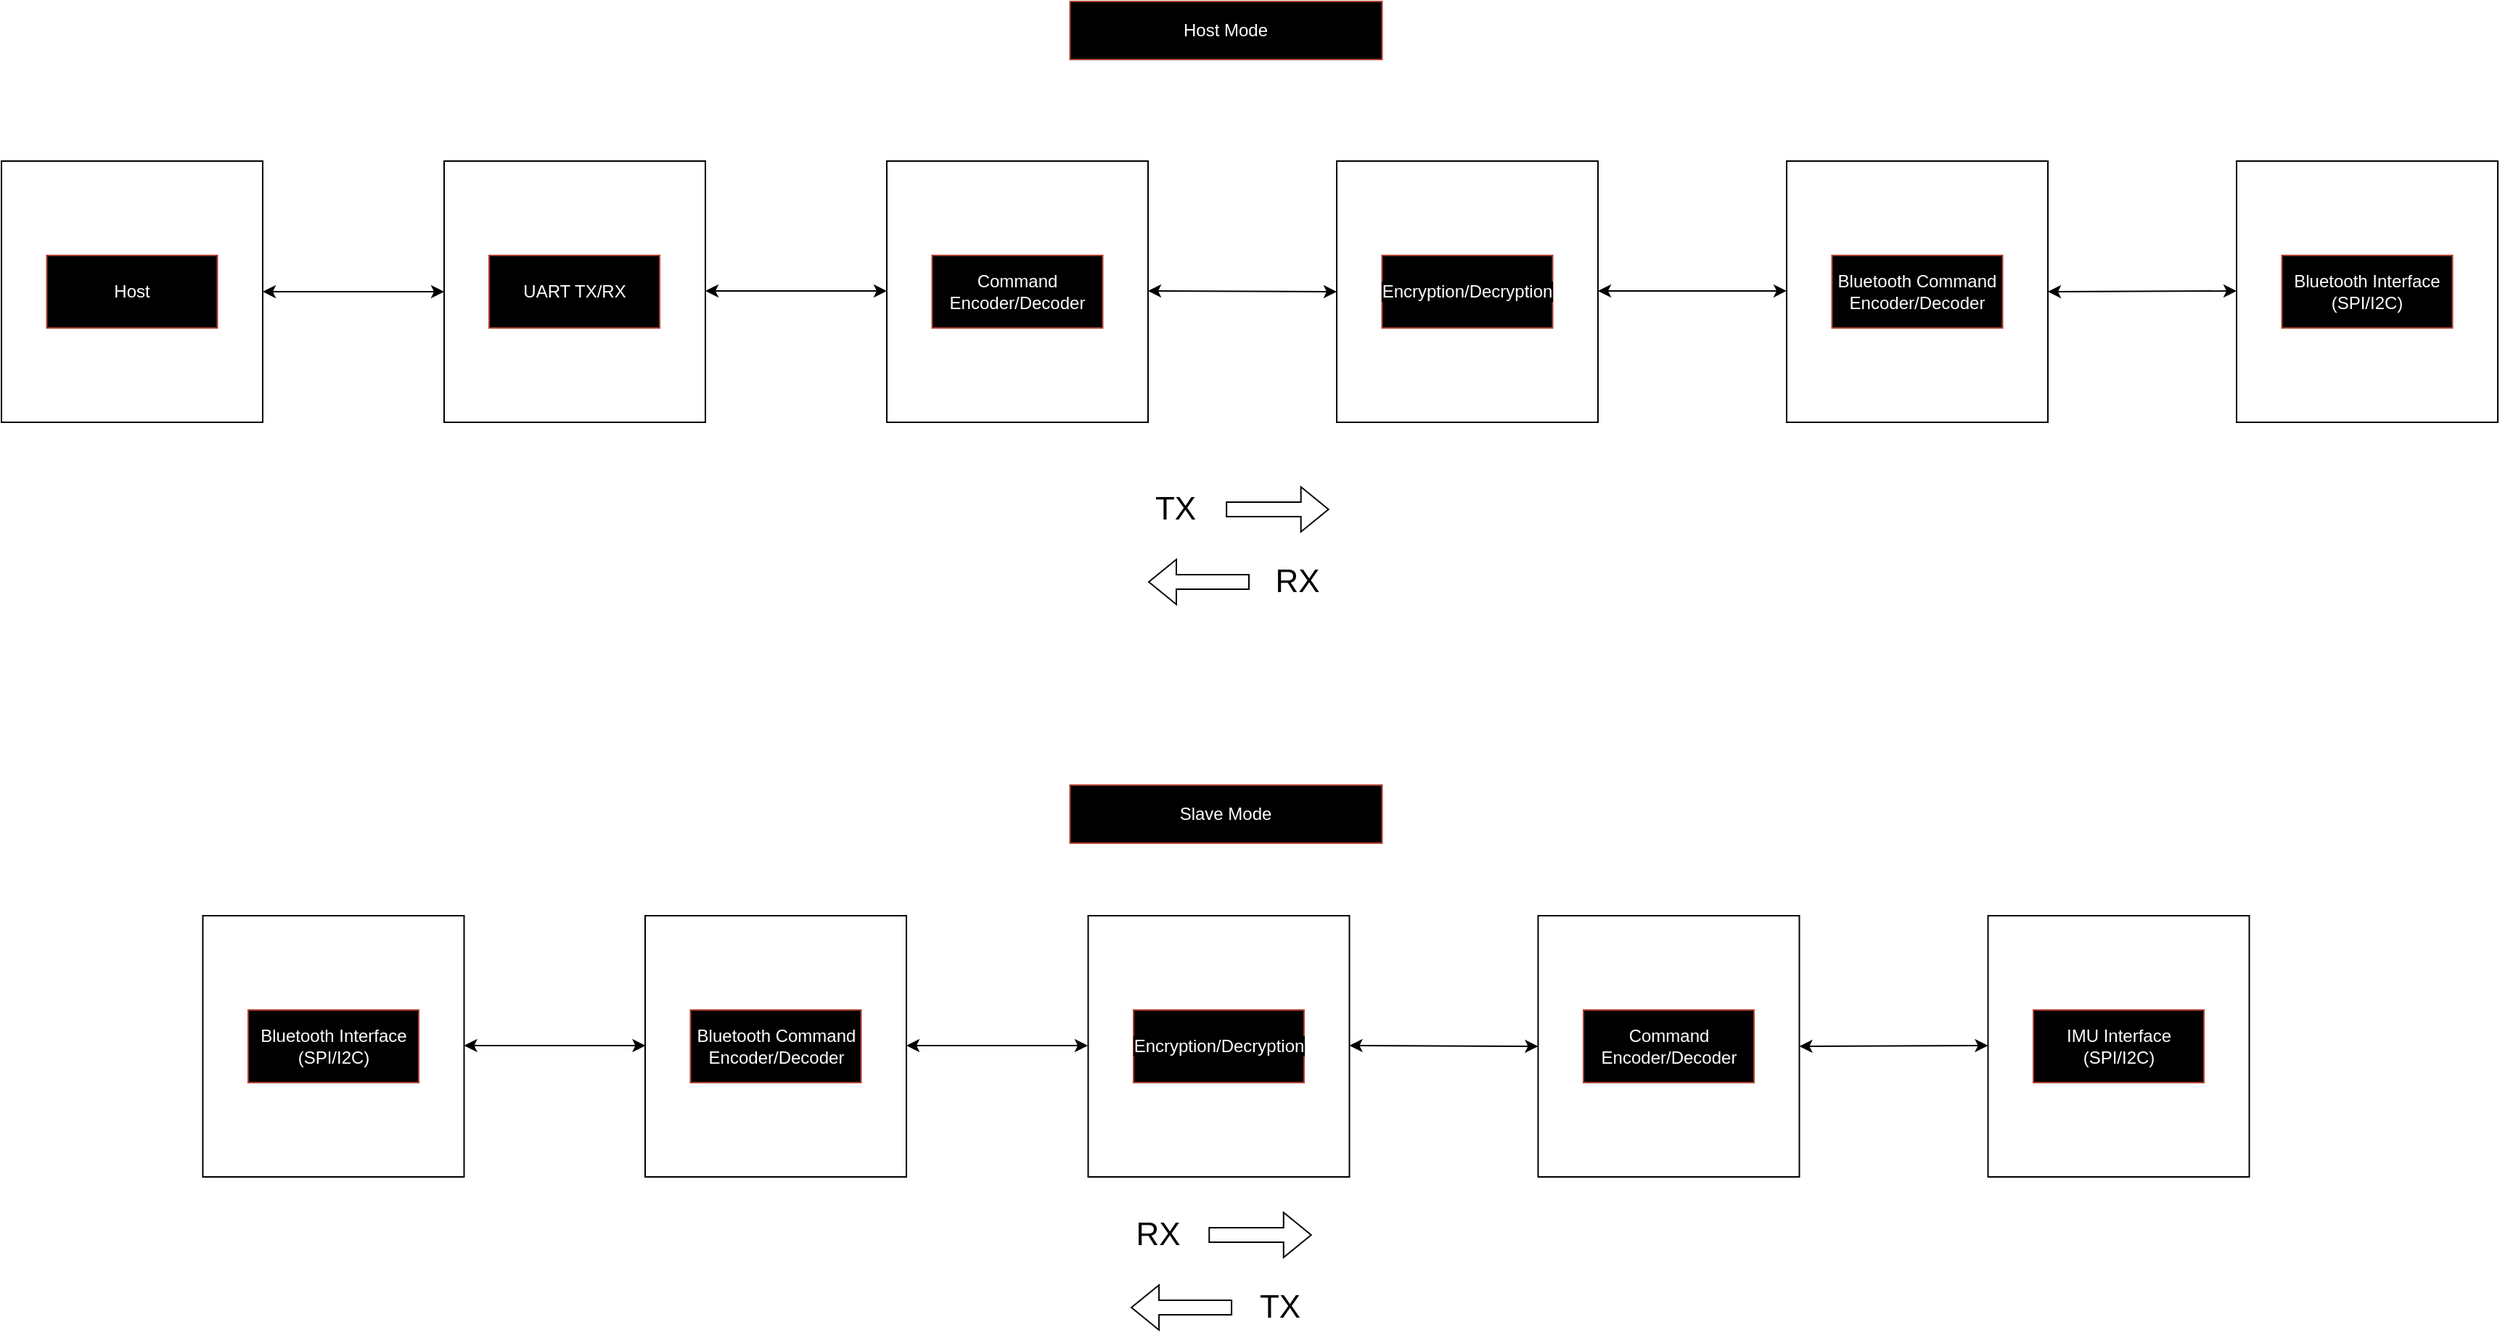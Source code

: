 <mxfile version="22.0.4" type="device">
  <diagram name="Page-1" id="IiBHPubRIJhhDQsWKsMC">
    <mxGraphModel dx="792" dy="1132" grid="1" gridSize="10" guides="1" tooltips="1" connect="1" arrows="1" fold="1" page="1" pageScale="1" pageWidth="850" pageHeight="1100" math="0" shadow="0">
      <root>
        <mxCell id="0" />
        <mxCell id="1" parent="0" />
        <mxCell id="DzXna4c_Wik_IqMQuETI-1" value="" style="whiteSpace=wrap;html=1;aspect=fixed;" vertex="1" parent="1">
          <mxGeometry x="30" y="210" width="180" height="180" as="geometry" />
        </mxCell>
        <mxCell id="DzXna4c_Wik_IqMQuETI-2" value="" style="whiteSpace=wrap;html=1;aspect=fixed;" vertex="1" parent="1">
          <mxGeometry x="950" y="210" width="180" height="180" as="geometry" />
        </mxCell>
        <mxCell id="DzXna4c_Wik_IqMQuETI-3" value="" style="whiteSpace=wrap;html=1;aspect=fixed;" vertex="1" parent="1">
          <mxGeometry x="335" y="210" width="180" height="180" as="geometry" />
        </mxCell>
        <mxCell id="DzXna4c_Wik_IqMQuETI-4" value="" style="whiteSpace=wrap;html=1;aspect=fixed;" vertex="1" parent="1">
          <mxGeometry x="640" y="210" width="180" height="180" as="geometry" />
        </mxCell>
        <mxCell id="DzXna4c_Wik_IqMQuETI-5" value="" style="whiteSpace=wrap;html=1;aspect=fixed;" vertex="1" parent="1">
          <mxGeometry x="168.75" y="730" width="180" height="180" as="geometry" />
        </mxCell>
        <mxCell id="DzXna4c_Wik_IqMQuETI-6" value="" style="whiteSpace=wrap;html=1;aspect=fixed;" vertex="1" parent="1">
          <mxGeometry x="1570" y="210" width="180" height="180" as="geometry" />
        </mxCell>
        <mxCell id="DzXna4c_Wik_IqMQuETI-7" value="" style="whiteSpace=wrap;html=1;aspect=fixed;" vertex="1" parent="1">
          <mxGeometry x="1260" y="210" width="180" height="180" as="geometry" />
        </mxCell>
        <mxCell id="DzXna4c_Wik_IqMQuETI-8" value="" style="endArrow=classic;startArrow=classic;html=1;rounded=0;exitX=1;exitY=0.5;exitDx=0;exitDy=0;entryX=0;entryY=0.5;entryDx=0;entryDy=0;" edge="1" parent="1" source="DzXna4c_Wik_IqMQuETI-1" target="DzXna4c_Wik_IqMQuETI-3">
          <mxGeometry width="50" height="50" relative="1" as="geometry">
            <mxPoint x="230" y="320" as="sourcePoint" />
            <mxPoint x="280" y="270" as="targetPoint" />
          </mxGeometry>
        </mxCell>
        <mxCell id="DzXna4c_Wik_IqMQuETI-9" value="&lt;font style=&quot;background-color: rgb(0, 0, 0);&quot; color=&quot;#ffffff&quot;&gt;Host Mode&lt;/font&gt;" style="text;align=center;html=1;verticalAlign=middle;whiteSpace=wrap;rounded=0;fillColor=#000000;strokeColor=#ae4132;" vertex="1" parent="1">
          <mxGeometry x="766.25" y="100" width="215" height="40" as="geometry" />
        </mxCell>
        <mxCell id="DzXna4c_Wik_IqMQuETI-11" value="&lt;font style=&quot;background-color: rgb(0, 0, 0);&quot; color=&quot;#ffffff&quot;&gt;Host&lt;/font&gt;" style="text;align=center;html=1;verticalAlign=middle;whiteSpace=wrap;rounded=0;fillColor=#000000;strokeColor=#ae4132;" vertex="1" parent="1">
          <mxGeometry x="61.25" y="275" width="117.5" height="50" as="geometry" />
        </mxCell>
        <mxCell id="DzXna4c_Wik_IqMQuETI-13" value="&lt;font style=&quot;background-color: rgb(0, 0, 0);&quot; color=&quot;#ffffff&quot;&gt;Command Encoder/Decoder&lt;/font&gt;" style="text;align=center;html=1;verticalAlign=middle;whiteSpace=wrap;rounded=0;fillColor=#000000;strokeColor=#ae4132;" vertex="1" parent="1">
          <mxGeometry x="671.25" y="275" width="117.5" height="50" as="geometry" />
        </mxCell>
        <mxCell id="DzXna4c_Wik_IqMQuETI-14" value="&lt;font style=&quot;background-color: rgb(0, 0, 0);&quot; color=&quot;#ffffff&quot;&gt;UART TX/RX&lt;/font&gt;" style="text;align=center;html=1;verticalAlign=middle;whiteSpace=wrap;rounded=0;fillColor=#000000;strokeColor=#ae4132;" vertex="1" parent="1">
          <mxGeometry x="366" y="275" width="117.5" height="50" as="geometry" />
        </mxCell>
        <mxCell id="DzXna4c_Wik_IqMQuETI-15" value="" style="endArrow=classic;startArrow=classic;html=1;rounded=0;exitX=1;exitY=0.5;exitDx=0;exitDy=0;entryX=0;entryY=0.5;entryDx=0;entryDy=0;" edge="1" parent="1">
          <mxGeometry width="50" height="50" relative="1" as="geometry">
            <mxPoint x="515" y="299.5" as="sourcePoint" />
            <mxPoint x="640" y="299.5" as="targetPoint" />
          </mxGeometry>
        </mxCell>
        <mxCell id="DzXna4c_Wik_IqMQuETI-16" value="" style="endArrow=classic;startArrow=classic;html=1;rounded=0;exitX=1;exitY=0.5;exitDx=0;exitDy=0;entryX=0;entryY=0.5;entryDx=0;entryDy=0;" edge="1" parent="1" target="DzXna4c_Wik_IqMQuETI-2">
          <mxGeometry width="50" height="50" relative="1" as="geometry">
            <mxPoint x="820" y="299.5" as="sourcePoint" />
            <mxPoint x="945" y="299.5" as="targetPoint" />
          </mxGeometry>
        </mxCell>
        <mxCell id="DzXna4c_Wik_IqMQuETI-17" value="&lt;font style=&quot;background-color: rgb(0, 0, 0);&quot; color=&quot;#ffffff&quot;&gt;Encryption/Decryption&lt;br&gt;&lt;/font&gt;" style="text;align=center;html=1;verticalAlign=middle;whiteSpace=wrap;rounded=0;fillColor=#000000;strokeColor=#ae4132;" vertex="1" parent="1">
          <mxGeometry x="981.25" y="275" width="117.5" height="50" as="geometry" />
        </mxCell>
        <mxCell id="DzXna4c_Wik_IqMQuETI-18" value="&lt;font color=&quot;#ffffff&quot;&gt;Bluetooth Command Encoder/Decoder&lt;/font&gt;" style="text;align=center;html=1;verticalAlign=middle;whiteSpace=wrap;rounded=0;fillColor=#000000;strokeColor=#ae4132;" vertex="1" parent="1">
          <mxGeometry x="1291.25" y="275" width="117.5" height="50" as="geometry" />
        </mxCell>
        <mxCell id="DzXna4c_Wik_IqMQuETI-19" value="" style="endArrow=classic;startArrow=classic;html=1;rounded=0;exitX=1;exitY=0.5;exitDx=0;exitDy=0;entryX=0;entryY=0.497;entryDx=0;entryDy=0;entryPerimeter=0;" edge="1" parent="1" target="DzXna4c_Wik_IqMQuETI-7">
          <mxGeometry width="50" height="50" relative="1" as="geometry">
            <mxPoint x="1130" y="299.5" as="sourcePoint" />
            <mxPoint x="1255" y="299.5" as="targetPoint" />
          </mxGeometry>
        </mxCell>
        <mxCell id="DzXna4c_Wik_IqMQuETI-20" value="&lt;font style=&quot;background-color: rgb(0, 0, 0);&quot; color=&quot;#ffffff&quot;&gt;Bluetooth Interface (SPI/I2C)&lt;/font&gt;" style="text;align=center;html=1;verticalAlign=middle;whiteSpace=wrap;rounded=0;fillColor=#000000;strokeColor=#ae4132;" vertex="1" parent="1">
          <mxGeometry x="1601.25" y="275" width="117.5" height="50" as="geometry" />
        </mxCell>
        <mxCell id="DzXna4c_Wik_IqMQuETI-21" value="&lt;font style=&quot;background-color: rgb(0, 0, 0);&quot; color=&quot;#ffffff&quot;&gt;Bluetooth Interface (SPI/I2C)&lt;/font&gt;" style="text;align=center;html=1;verticalAlign=middle;whiteSpace=wrap;rounded=0;fillColor=#000000;strokeColor=#ae4132;" vertex="1" parent="1">
          <mxGeometry x="200" y="795" width="117.5" height="50" as="geometry" />
        </mxCell>
        <mxCell id="DzXna4c_Wik_IqMQuETI-22" value="" style="endArrow=classic;startArrow=classic;html=1;rounded=0;exitX=1;exitY=0.5;exitDx=0;exitDy=0;entryX=0;entryY=0.497;entryDx=0;entryDy=0;entryPerimeter=0;" edge="1" parent="1">
          <mxGeometry width="50" height="50" relative="1" as="geometry">
            <mxPoint x="1440" y="300" as="sourcePoint" />
            <mxPoint x="1570" y="299.5" as="targetPoint" />
          </mxGeometry>
        </mxCell>
        <mxCell id="DzXna4c_Wik_IqMQuETI-23" value="&lt;font style=&quot;background-color: rgb(0, 0, 0);&quot; color=&quot;#ffffff&quot;&gt;Slave Mode&lt;/font&gt;" style="text;align=center;html=1;verticalAlign=middle;whiteSpace=wrap;rounded=0;fillColor=#000000;strokeColor=#ae4132;" vertex="1" parent="1">
          <mxGeometry x="766.25" y="640" width="215" height="40" as="geometry" />
        </mxCell>
        <mxCell id="DzXna4c_Wik_IqMQuETI-24" value="" style="whiteSpace=wrap;html=1;aspect=fixed;" vertex="1" parent="1">
          <mxGeometry x="473.5" y="730" width="180" height="180" as="geometry" />
        </mxCell>
        <mxCell id="DzXna4c_Wik_IqMQuETI-25" value="" style="whiteSpace=wrap;html=1;aspect=fixed;" vertex="1" parent="1">
          <mxGeometry x="1088.75" y="730" width="180" height="180" as="geometry" />
        </mxCell>
        <mxCell id="DzXna4c_Wik_IqMQuETI-27" value="" style="whiteSpace=wrap;html=1;aspect=fixed;" vertex="1" parent="1">
          <mxGeometry x="1398.75" y="730" width="180" height="180" as="geometry" />
        </mxCell>
        <mxCell id="DzXna4c_Wik_IqMQuETI-28" value="" style="whiteSpace=wrap;html=1;aspect=fixed;" vertex="1" parent="1">
          <mxGeometry x="778.75" y="730" width="180" height="180" as="geometry" />
        </mxCell>
        <mxCell id="DzXna4c_Wik_IqMQuETI-29" value="" style="endArrow=classic;startArrow=classic;html=1;rounded=0;exitX=1;exitY=0.5;exitDx=0;exitDy=0;entryX=0;entryY=0.5;entryDx=0;entryDy=0;" edge="1" parent="1">
          <mxGeometry width="50" height="50" relative="1" as="geometry">
            <mxPoint x="348.75" y="819.5" as="sourcePoint" />
            <mxPoint x="473.75" y="819.5" as="targetPoint" />
          </mxGeometry>
        </mxCell>
        <mxCell id="DzXna4c_Wik_IqMQuETI-30" value="&lt;font style=&quot;background-color: rgb(0, 0, 0);&quot; color=&quot;#ffffff&quot;&gt;IMU Interface (SPI/I2C)&lt;/font&gt;" style="text;align=center;html=1;verticalAlign=middle;whiteSpace=wrap;rounded=0;fillColor=#000000;strokeColor=#ae4132;" vertex="1" parent="1">
          <mxGeometry x="1430" y="795" width="117.5" height="50" as="geometry" />
        </mxCell>
        <mxCell id="DzXna4c_Wik_IqMQuETI-31" value="&lt;font color=&quot;#ffffff&quot;&gt;&lt;span style=&quot;background-color: rgb(0, 0, 0);&quot;&gt;Bluetooth Command Encoder/Decoder&lt;/span&gt;&lt;/font&gt;" style="text;align=center;html=1;verticalAlign=middle;whiteSpace=wrap;rounded=0;fillColor=#000000;strokeColor=#ae4132;" vertex="1" parent="1">
          <mxGeometry x="504.75" y="795" width="117.5" height="50" as="geometry" />
        </mxCell>
        <mxCell id="DzXna4c_Wik_IqMQuETI-32" value="&lt;font style=&quot;background-color: rgb(0, 0, 0);&quot; color=&quot;#ffffff&quot;&gt;Encryption/Decryption&lt;/font&gt;" style="text;align=center;html=1;verticalAlign=middle;whiteSpace=wrap;rounded=0;fillColor=#000000;strokeColor=#ae4132;" vertex="1" parent="1">
          <mxGeometry x="810" y="795" width="117.5" height="50" as="geometry" />
        </mxCell>
        <mxCell id="DzXna4c_Wik_IqMQuETI-33" value="&lt;font style=&quot;background-color: rgb(0, 0, 0);&quot; color=&quot;#ffffff&quot;&gt;Command Encoder/Decoder&lt;/font&gt;" style="text;align=center;html=1;verticalAlign=middle;whiteSpace=wrap;rounded=0;fillColor=#000000;strokeColor=#ae4132;" vertex="1" parent="1">
          <mxGeometry x="1120" y="795" width="117.5" height="50" as="geometry" />
        </mxCell>
        <mxCell id="DzXna4c_Wik_IqMQuETI-35" value="" style="endArrow=classic;startArrow=classic;html=1;rounded=0;exitX=1;exitY=0.5;exitDx=0;exitDy=0;entryX=0;entryY=0.5;entryDx=0;entryDy=0;" edge="1" parent="1">
          <mxGeometry width="50" height="50" relative="1" as="geometry">
            <mxPoint x="653.5" y="819.5" as="sourcePoint" />
            <mxPoint x="778.5" y="819.5" as="targetPoint" />
          </mxGeometry>
        </mxCell>
        <mxCell id="DzXna4c_Wik_IqMQuETI-36" value="" style="endArrow=classic;startArrow=classic;html=1;rounded=0;exitX=1;exitY=0.5;exitDx=0;exitDy=0;entryX=0;entryY=0.5;entryDx=0;entryDy=0;" edge="1" parent="1">
          <mxGeometry width="50" height="50" relative="1" as="geometry">
            <mxPoint x="958.75" y="819.5" as="sourcePoint" />
            <mxPoint x="1088.75" y="820" as="targetPoint" />
          </mxGeometry>
        </mxCell>
        <mxCell id="DzXna4c_Wik_IqMQuETI-37" value="" style="endArrow=classic;startArrow=classic;html=1;rounded=0;exitX=1;exitY=0.5;exitDx=0;exitDy=0;entryX=0;entryY=0.497;entryDx=0;entryDy=0;entryPerimeter=0;" edge="1" parent="1">
          <mxGeometry width="50" height="50" relative="1" as="geometry">
            <mxPoint x="1268.75" y="820" as="sourcePoint" />
            <mxPoint x="1398.75" y="819.5" as="targetPoint" />
          </mxGeometry>
        </mxCell>
        <mxCell id="DzXna4c_Wik_IqMQuETI-45" value="TX" style="text;strokeColor=none;align=center;fillColor=none;html=1;verticalAlign=middle;whiteSpace=wrap;rounded=0;fontSize=22;" vertex="1" parent="1">
          <mxGeometry x="802.66" y="430" width="71.87" height="40" as="geometry" />
        </mxCell>
        <mxCell id="DzXna4c_Wik_IqMQuETI-46" value="" style="shape=flexArrow;endArrow=classic;html=1;rounded=0;" edge="1" parent="1">
          <mxGeometry width="50" height="50" relative="1" as="geometry">
            <mxPoint x="873.59" y="450" as="sourcePoint" />
            <mxPoint x="944.84" y="450" as="targetPoint" />
          </mxGeometry>
        </mxCell>
        <mxCell id="DzXna4c_Wik_IqMQuETI-48" value="RX" style="text;strokeColor=none;align=center;fillColor=none;html=1;verticalAlign=middle;whiteSpace=wrap;rounded=0;fontSize=22;" vertex="1" parent="1">
          <mxGeometry x="886.88" y="480" width="71.87" height="40" as="geometry" />
        </mxCell>
        <mxCell id="DzXna4c_Wik_IqMQuETI-49" value="" style="shape=flexArrow;endArrow=classic;html=1;rounded=0;" edge="1" parent="1">
          <mxGeometry width="50" height="50" relative="1" as="geometry">
            <mxPoint x="890.0" y="500" as="sourcePoint" />
            <mxPoint x="820" y="500" as="targetPoint" />
          </mxGeometry>
        </mxCell>
        <mxCell id="DzXna4c_Wik_IqMQuETI-50" value="RX" style="text;strokeColor=none;align=center;fillColor=none;html=1;verticalAlign=middle;whiteSpace=wrap;rounded=0;fontSize=22;" vertex="1" parent="1">
          <mxGeometry x="790.71" y="930" width="71.87" height="40" as="geometry" />
        </mxCell>
        <mxCell id="DzXna4c_Wik_IqMQuETI-51" value="" style="shape=flexArrow;endArrow=classic;html=1;rounded=0;" edge="1" parent="1">
          <mxGeometry width="50" height="50" relative="1" as="geometry">
            <mxPoint x="861.64" y="950" as="sourcePoint" />
            <mxPoint x="932.89" y="950" as="targetPoint" />
          </mxGeometry>
        </mxCell>
        <mxCell id="DzXna4c_Wik_IqMQuETI-52" value="TX" style="text;strokeColor=none;align=center;fillColor=none;html=1;verticalAlign=middle;whiteSpace=wrap;rounded=0;fontSize=22;" vertex="1" parent="1">
          <mxGeometry x="874.93" y="980" width="71.87" height="40" as="geometry" />
        </mxCell>
        <mxCell id="DzXna4c_Wik_IqMQuETI-53" value="" style="shape=flexArrow;endArrow=classic;html=1;rounded=0;" edge="1" parent="1">
          <mxGeometry width="50" height="50" relative="1" as="geometry">
            <mxPoint x="878.05" y="1000" as="sourcePoint" />
            <mxPoint x="808.05" y="1000" as="targetPoint" />
          </mxGeometry>
        </mxCell>
      </root>
    </mxGraphModel>
  </diagram>
</mxfile>
